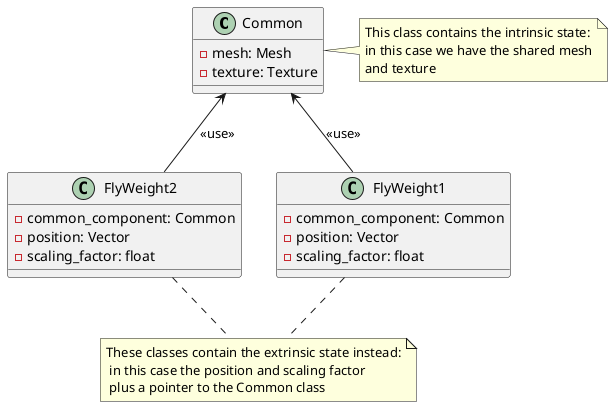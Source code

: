 @startuml
class Common{
    - mesh: Mesh
    - texture: Texture
}

class FlyWeight1{
    - common_component: Common
    - position: Vector
    - scaling_factor: float
}

class FlyWeight2{
    - common_component: Common
    - position: Vector
    - scaling_factor: float
}

note "This class contains the intrinsic state:\nin this case we have the shared mesh\nand texture" as N1

note "These classes contain the extrinsic state instead:\n in this case the position and scaling factor\n plus a pointer to the Common class" as N2


FlyWeight1 -up-> Common: <<use>>
FlyWeight2 -up-> Common: <<use>>

N1 .left. Common
N2 .up. FlyWeight1
N2 .up. FlyWeight2

@enduml
